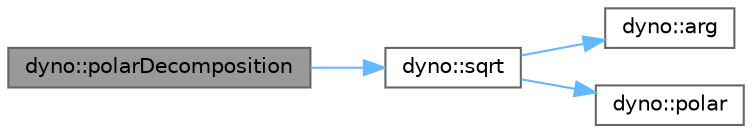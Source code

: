 digraph "dyno::polarDecomposition"
{
 // LATEX_PDF_SIZE
  bgcolor="transparent";
  edge [fontname=Helvetica,fontsize=10,labelfontname=Helvetica,labelfontsize=10];
  node [fontname=Helvetica,fontsize=10,shape=box,height=0.2,width=0.4];
  rankdir="LR";
  Node1 [id="Node000001",label="dyno::polarDecomposition",height=0.2,width=0.4,color="gray40", fillcolor="grey60", style="filled", fontcolor="black",tooltip=" "];
  Node1 -> Node2 [id="edge1_Node000001_Node000002",color="steelblue1",style="solid",tooltip=" "];
  Node2 [id="Node000002",label="dyno::sqrt",height=0.2,width=0.4,color="grey40", fillcolor="white", style="filled",URL="$namespacedyno.html#ac2d9bbc99f7fd7afbe6b0889eff86281",tooltip=" "];
  Node2 -> Node3 [id="edge2_Node000002_Node000003",color="steelblue1",style="solid",tooltip=" "];
  Node3 [id="Node000003",label="dyno::arg",height=0.2,width=0.4,color="grey40", fillcolor="white", style="filled",URL="$namespacedyno.html#a04befed6e1a89e4c84fbc7009f951d26",tooltip=" "];
  Node2 -> Node4 [id="edge3_Node000002_Node000004",color="steelblue1",style="solid",tooltip=" "];
  Node4 [id="Node000004",label="dyno::polar",height=0.2,width=0.4,color="grey40", fillcolor="white", style="filled",URL="$namespacedyno.html#ac5d2551b7bf3e82e743324ebf79c203d",tooltip=" "];
}
